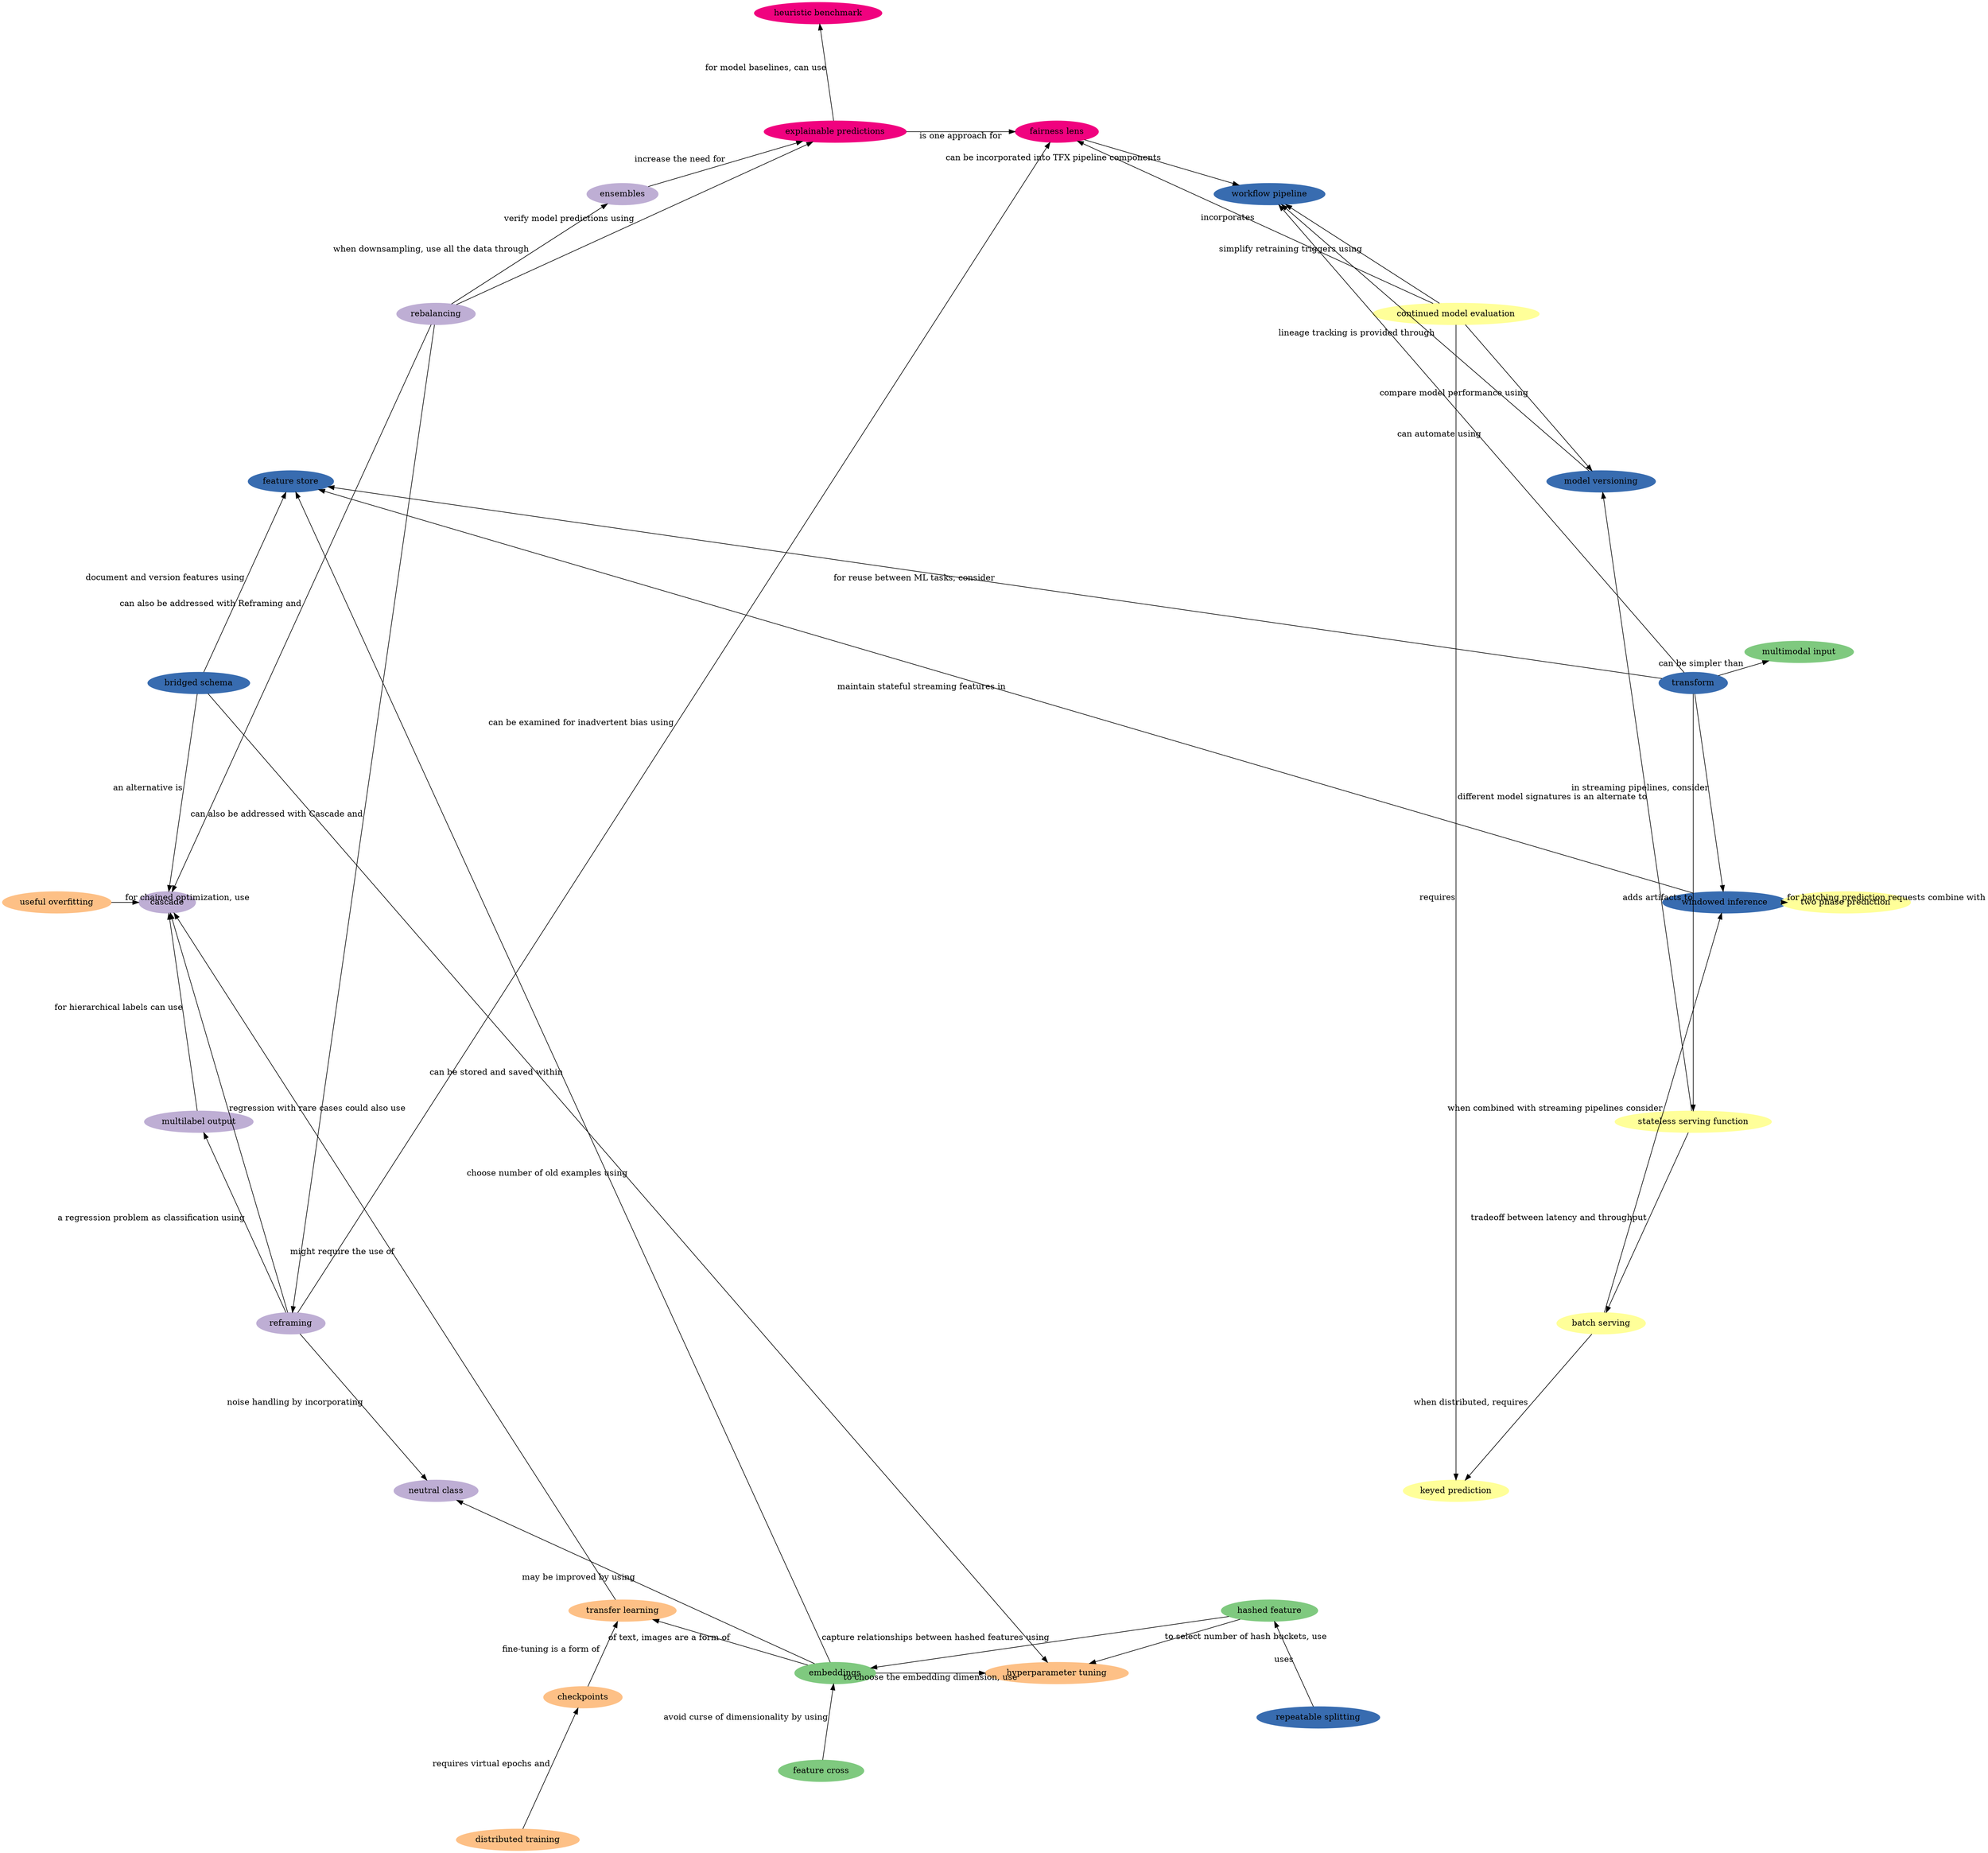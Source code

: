 #Usage: dot -Tpng connected-patterns_text_filled.gv -o connected-patterns_text_filled.png
#Usage: dot -Tpdf connected-patterns_text_filled.gv -o connected-patterns_text_filled.pdf

digraph G {
node [shape=ellipse, colorscheme=spectral9];
#size="8,11";
layout="circo";
splines=true;
mindist=1.3;

{
# Chapter 2: Data Representation
"hashed feature" [color="/accent6/1", style=filled];
"embeddings" [color="/accent6/1", style=filled];
"feature cross" [color="/accent6/1", style=filled];
"multimodal input" [color="/accent6/1", style=filled];

# Chapter 3: Problem Representation
"reframing" [color="/accent6/2", style=filled];
"multilabel output" [color="/accent6/2", style=filled];
"ensembles" [color="/accent6/2", style=filled];
"cascade" [color="/accent6/2", style=filled];
"neutral class" [color="/accent6/2", style=filled];
"rebalancing" [color="/accent6/2", style=filled];

# Chapter 4: Model Training
"useful overfitting" [color="/accent6/3", style=filled];
"checkpoints" [color="/accent6/3", style=filled];
"transfer learning" [color="/accent6/3", style=filled];
"distributed training" [color="/accent6/3", style=filled];
"hyperparameter tuning" [color="/accent6/3", style=filled];
 
# Chapter 5: Reslience
"stateless serving function" [color="/accent6/4", style=filled];
"batch serving" [color="/accent6/4", style=filled];
"continued model evaluation" [color="/accent6/4", style=filled];
"two phase prediction" [color="/accent6/4", style=filled];
"keyed prediction" [color="/accent6/4", style=filled];

# Chapter 6: Reproducibility
"transform" [color="/accent6/5", style=filled];
"repeatable splitting" [color="/accent6/5", style=filled];
"bridged schema" [color="/accent6/5", style=filled];
"windowed inference" [color="/accent6/5", style=filled];
"workflow pipeline" [color="/accent6/5", style=filled];
"feature store" [color="/accent6/5", style=filled];
"model versioning" [color="/accent6/5", style=filled];

# Chapter 7: Explainable AI
"heuristic benchmark" [color="/accent6/6", style=filled];
"explainable predictions" [color="/accent6/6", style=filled];
"fairness lens" [color="/accent6/6", style=filled];

"hashed feature" -> "embeddings" [minlen= 6, label = "capture relationships between hashed features using"];
"repeatable splitting" -> "hashed feature" [minlen= 8, label = "uses" ];
"hashed feature" -> "hyperparameter tuning" [minlen= 4, label = "to select number of hash buckets, use" ];
"embeddings" -> "transfer learning" [minlen= 4, label = "of text, images are a form of" ];
"embeddings" -> "feature store" [minlen= 4, label = "can be stored and saved within" ];
"embeddings" -> "hyperparameter tuning" [minlen= 5, label = "to choose the embedding dimension, use" ];
"embeddings" -> "neutral class" [minlen= 4, label = "may be improved by using" ];
"feature cross" -> "embeddings" [minlen= 4, label = "avoid curse of dimensionality by using" ];
"transform" -> "multimodal input" [minlen= 4, label = "can be simpler than" ];
"reframing" -> "multilabel output" [minlen= 4, label = "a regression problem as classification using" ];
"reframing" -> "fairness lens" [minlen= 4, label = "can be examined for inadvertent bias using" ];
"reframing" -> "neutral class" [minlen= 4, label = "noise handling by incorporating" ];
"multilabel output" -> "cascade" [minlen= 4, label = "for hierarchical labels can use" ];
"ensembles" -> "explainable predictions" [minlen= 4, label = "increase the need for" ];
"reframing" -> "cascade" [minlen= 4, label = "regression with rare cases could also use" ];
"useful overfitting" -> "cascade" [minlen= 4, label = "for chained optimization, use" ];
"rebalancing" -> "ensembles" [minlen= 4, label = "when downsampling, use all the data through" ];
"rebalancing" -> "reframing" [minlen= 4, label = "can also be addressed with Cascade and" ];
"rebalancing" -> "cascade" [minlen= 4, label = "can also be addressed with Reframing and" ];
"rebalancing" -> "explainable predictions" [minlen= 4, label = "verify model predictions using" ];
"checkpoints" -> "transfer learning" [minlen= 4, label = "fine-tuning is a form of " ];
"transfer learning" -> "cascade" [minlen= 4, label = "might require the use of" ];
"distributed training" -> "checkpoints" [minlen= 4, label = "requires virtual epochs and" ];
"stateless serving function" -> "model versioning" [minlen= 4, label = "different model signatures is an alternate to" ];
"stateless serving function" -> "batch serving" [minlen= 4, label = "tradeoff between latency and throughput" ];
"batch serving" -> "windowed inference" [minlen= 5, label = "when combined with streaming pipelines consider" ];
"batch serving" -> "keyed prediction" [minlen= 4, label = "when distributed, requires" ];
"continued model evaluation" -> "workflow pipeline" [minlen= 4, label = "simplify retraining triggers using" ];
"continued model evaluation" -> "model versioning" [minlen= 4, label = "compare model performance using" ];
"continued model evaluation" -> "keyed prediction" [minlen= 4, label = "requires" ];
"continued model evaluation" -> "fairness lens" [minlen= 4, label = "incorporates", rankdir="LR" ];
"transform" -> "stateless serving function" [minlen= 4, label = "adds artifacts to" ];
"transform" -> "windowed inference" [minlen= 4, label = "in streaming pipelines, consider" ];
"transform" -> "feature store" [minlen= 4, label = "for reuse between ML tasks, consider" ];
"transform" -> "workflow pipeline" [minlen= 4, label = "can automate using" ];
"bridged schema" -> "hyperparameter tuning" [minlen= 5, label = "choose number of old examples using" ];
"bridged schema" -> "feature store" [minlen= 4, label = "document and version features using" ];
"bridged schema" -> "cascade" [minlen= 4, label = "an alternative is" ];
"windowed inference" -> "feature store" [minlen= 4, label = "maintain stateful streaming features in" ];
"windowed inference" -> "two phase prediction" [minlen= 4, label = "for batching prediction requests combine with" ];
"model versioning" -> "workflow pipeline" [minlen= 4, label = "lineage tracking is provided through" ];
"explainable predictions" -> "heuristic benchmark" [minlen= 4, label = "for model baselines, can use" ];
"explainable predictions" -> "fairness lens" [minlen= 4, label = "is one approach for" ];
"fairness lens" -> "workflow pipeline" [minlen= 5, label = "can be incorporated into TFX pipeline components" ];
}
}
